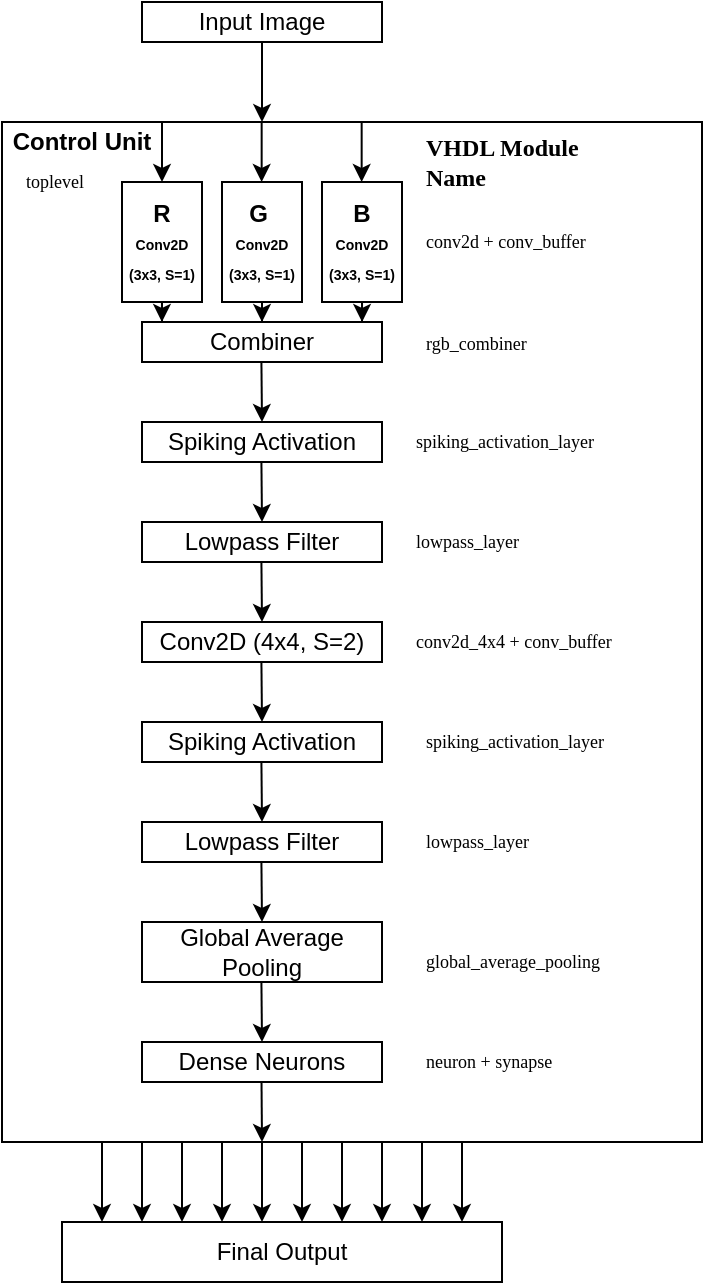 <mxfile version="15.3.8" type="device"><diagram id="MR3nG95VaQa8GtG0pBBc" name="Page-1"><mxGraphModel dx="1185" dy="718" grid="1" gridSize="10" guides="1" tooltips="1" connect="1" arrows="1" fold="1" page="1" pageScale="1" pageWidth="850" pageHeight="1100" math="0" shadow="0"><root><mxCell id="0"/><mxCell id="1" parent="0"/><mxCell id="bLe9Bwk8PLwWkuY0g4zp-1" value="" style="rounded=0;whiteSpace=wrap;html=1;" vertex="1" parent="1"><mxGeometry x="140" y="200" width="350" height="510" as="geometry"/></mxCell><mxCell id="bLe9Bwk8PLwWkuY0g4zp-3" value="Control Unit" style="text;html=1;strokeColor=none;fillColor=none;align=center;verticalAlign=middle;whiteSpace=wrap;rounded=0;fontStyle=1" vertex="1" parent="1"><mxGeometry x="140" y="200" width="80" height="20" as="geometry"/></mxCell><mxCell id="bLe9Bwk8PLwWkuY0g4zp-16" style="edgeStyle=orthogonalEdgeStyle;rounded=0;orthogonalLoop=1;jettySize=auto;html=1;entryX=0.083;entryY=0;entryDx=0;entryDy=0;entryPerimeter=0;" edge="1" parent="1" source="bLe9Bwk8PLwWkuY0g4zp-5" target="bLe9Bwk8PLwWkuY0g4zp-9"><mxGeometry relative="1" as="geometry"/></mxCell><mxCell id="bLe9Bwk8PLwWkuY0g4zp-5" value="R&lt;br&gt;&lt;font style=&quot;font-size: 7px&quot;&gt;Conv2D&lt;br&gt;(3x3, S=1)&lt;br&gt;&lt;/font&gt;" style="rounded=0;whiteSpace=wrap;html=1;fontStyle=1" vertex="1" parent="1"><mxGeometry x="200" y="230" width="40" height="60" as="geometry"/></mxCell><mxCell id="bLe9Bwk8PLwWkuY0g4zp-17" style="edgeStyle=orthogonalEdgeStyle;rounded=0;orthogonalLoop=1;jettySize=auto;html=1;entryX=0.5;entryY=0;entryDx=0;entryDy=0;" edge="1" parent="1" source="bLe9Bwk8PLwWkuY0g4zp-6" target="bLe9Bwk8PLwWkuY0g4zp-9"><mxGeometry relative="1" as="geometry"/></mxCell><mxCell id="bLe9Bwk8PLwWkuY0g4zp-6" value="G&amp;nbsp;&lt;br&gt;&lt;span style=&quot;font-size: 7px&quot;&gt;Conv2D&lt;/span&gt;&lt;br style=&quot;font-size: 7px&quot;&gt;&lt;span style=&quot;font-size: 7px&quot;&gt;(3x3, S=1)&lt;/span&gt;" style="rounded=0;whiteSpace=wrap;html=1;fontStyle=1" vertex="1" parent="1"><mxGeometry x="250" y="230" width="40" height="60" as="geometry"/></mxCell><mxCell id="bLe9Bwk8PLwWkuY0g4zp-18" style="edgeStyle=orthogonalEdgeStyle;rounded=0;orthogonalLoop=1;jettySize=auto;html=1;entryX=0.917;entryY=0;entryDx=0;entryDy=0;entryPerimeter=0;" edge="1" parent="1" source="bLe9Bwk8PLwWkuY0g4zp-7" target="bLe9Bwk8PLwWkuY0g4zp-9"><mxGeometry relative="1" as="geometry"/></mxCell><mxCell id="bLe9Bwk8PLwWkuY0g4zp-7" value="B&lt;br&gt;&lt;span style=&quot;font-size: 7px&quot;&gt;Conv2D&lt;/span&gt;&lt;br style=&quot;font-size: 7px&quot;&gt;&lt;span style=&quot;font-size: 7px&quot;&gt;(3x3, S=1)&lt;/span&gt;" style="rounded=0;whiteSpace=wrap;html=1;fontStyle=1" vertex="1" parent="1"><mxGeometry x="300" y="230" width="40" height="60" as="geometry"/></mxCell><mxCell id="bLe9Bwk8PLwWkuY0g4zp-9" value="Combiner" style="rounded=0;whiteSpace=wrap;html=1;" vertex="1" parent="1"><mxGeometry x="210" y="300" width="120" height="20" as="geometry"/></mxCell><mxCell id="bLe9Bwk8PLwWkuY0g4zp-11" value="" style="endArrow=classic;html=1;" edge="1" parent="1"><mxGeometry width="50" height="50" relative="1" as="geometry"><mxPoint x="269.71" y="320" as="sourcePoint"/><mxPoint x="270" y="350" as="targetPoint"/></mxGeometry></mxCell><mxCell id="bLe9Bwk8PLwWkuY0g4zp-13" value="" style="endArrow=classic;html=1;entryX=0.5;entryY=0;entryDx=0;entryDy=0;" edge="1" parent="1"><mxGeometry width="50" height="50" relative="1" as="geometry"><mxPoint x="220" y="200" as="sourcePoint"/><mxPoint x="220" y="230" as="targetPoint"/></mxGeometry></mxCell><mxCell id="bLe9Bwk8PLwWkuY0g4zp-14" value="" style="endArrow=classic;html=1;entryX=0.5;entryY=0;entryDx=0;entryDy=0;" edge="1" parent="1"><mxGeometry width="50" height="50" relative="1" as="geometry"><mxPoint x="269.83" y="200" as="sourcePoint"/><mxPoint x="269.83" y="230" as="targetPoint"/></mxGeometry></mxCell><mxCell id="bLe9Bwk8PLwWkuY0g4zp-15" value="" style="endArrow=classic;html=1;entryX=0.5;entryY=0;entryDx=0;entryDy=0;" edge="1" parent="1"><mxGeometry width="50" height="50" relative="1" as="geometry"><mxPoint x="319.83" y="200" as="sourcePoint"/><mxPoint x="319.83" y="230" as="targetPoint"/></mxGeometry></mxCell><mxCell id="bLe9Bwk8PLwWkuY0g4zp-19" value="Spiking Activation" style="rounded=0;whiteSpace=wrap;html=1;" vertex="1" parent="1"><mxGeometry x="210" y="350" width="120" height="20" as="geometry"/></mxCell><mxCell id="bLe9Bwk8PLwWkuY0g4zp-20" value="" style="endArrow=classic;html=1;" edge="1" parent="1"><mxGeometry width="50" height="50" relative="1" as="geometry"><mxPoint x="269.71" y="370" as="sourcePoint"/><mxPoint x="270" y="400" as="targetPoint"/></mxGeometry></mxCell><mxCell id="bLe9Bwk8PLwWkuY0g4zp-21" value="Lowpass Filter" style="rounded=0;whiteSpace=wrap;html=1;" vertex="1" parent="1"><mxGeometry x="210" y="400" width="120" height="20" as="geometry"/></mxCell><mxCell id="bLe9Bwk8PLwWkuY0g4zp-22" value="" style="endArrow=classic;html=1;" edge="1" parent="1"><mxGeometry width="50" height="50" relative="1" as="geometry"><mxPoint x="269.71" y="420" as="sourcePoint"/><mxPoint x="270" y="450" as="targetPoint"/></mxGeometry></mxCell><mxCell id="bLe9Bwk8PLwWkuY0g4zp-23" value="Conv2D (4x4, S=2)" style="rounded=0;whiteSpace=wrap;html=1;" vertex="1" parent="1"><mxGeometry x="210" y="450" width="120" height="20" as="geometry"/></mxCell><mxCell id="bLe9Bwk8PLwWkuY0g4zp-24" value="" style="endArrow=classic;html=1;" edge="1" parent="1"><mxGeometry width="50" height="50" relative="1" as="geometry"><mxPoint x="269.71" y="470" as="sourcePoint"/><mxPoint x="270" y="500" as="targetPoint"/></mxGeometry></mxCell><mxCell id="bLe9Bwk8PLwWkuY0g4zp-25" value="Spiking Activation" style="rounded=0;whiteSpace=wrap;html=1;" vertex="1" parent="1"><mxGeometry x="210" y="500" width="120" height="20" as="geometry"/></mxCell><mxCell id="bLe9Bwk8PLwWkuY0g4zp-26" value="" style="endArrow=classic;html=1;" edge="1" parent="1"><mxGeometry width="50" height="50" relative="1" as="geometry"><mxPoint x="269.71" y="520" as="sourcePoint"/><mxPoint x="270" y="550" as="targetPoint"/></mxGeometry></mxCell><mxCell id="bLe9Bwk8PLwWkuY0g4zp-27" value="Lowpass Filter" style="rounded=0;whiteSpace=wrap;html=1;" vertex="1" parent="1"><mxGeometry x="210" y="550" width="120" height="20" as="geometry"/></mxCell><mxCell id="bLe9Bwk8PLwWkuY0g4zp-28" value="" style="endArrow=classic;html=1;" edge="1" parent="1"><mxGeometry width="50" height="50" relative="1" as="geometry"><mxPoint x="269.71" y="570" as="sourcePoint"/><mxPoint x="270" y="600" as="targetPoint"/></mxGeometry></mxCell><mxCell id="bLe9Bwk8PLwWkuY0g4zp-29" value="Global Average Pooling" style="rounded=0;whiteSpace=wrap;html=1;" vertex="1" parent="1"><mxGeometry x="210" y="600" width="120" height="30" as="geometry"/></mxCell><mxCell id="bLe9Bwk8PLwWkuY0g4zp-30" value="" style="endArrow=classic;html=1;" edge="1" parent="1"><mxGeometry width="50" height="50" relative="1" as="geometry"><mxPoint x="269.71" y="630" as="sourcePoint"/><mxPoint x="270" y="660" as="targetPoint"/></mxGeometry></mxCell><mxCell id="bLe9Bwk8PLwWkuY0g4zp-31" value="Dense Neurons" style="rounded=0;whiteSpace=wrap;html=1;" vertex="1" parent="1"><mxGeometry x="210" y="660" width="120" height="20" as="geometry"/></mxCell><mxCell id="bLe9Bwk8PLwWkuY0g4zp-32" value="" style="endArrow=classic;html=1;" edge="1" parent="1"><mxGeometry width="50" height="50" relative="1" as="geometry"><mxPoint x="250" y="710" as="sourcePoint"/><mxPoint x="250" y="750" as="targetPoint"/></mxGeometry></mxCell><mxCell id="bLe9Bwk8PLwWkuY0g4zp-33" value="" style="endArrow=classic;html=1;" edge="1" parent="1"><mxGeometry width="50" height="50" relative="1" as="geometry"><mxPoint x="269.76" y="680" as="sourcePoint"/><mxPoint x="270" y="710" as="targetPoint"/></mxGeometry></mxCell><mxCell id="bLe9Bwk8PLwWkuY0g4zp-34" value="" style="endArrow=classic;html=1;" edge="1" parent="1"><mxGeometry width="50" height="50" relative="1" as="geometry"><mxPoint x="210" y="710" as="sourcePoint"/><mxPoint x="210" y="750" as="targetPoint"/></mxGeometry></mxCell><mxCell id="bLe9Bwk8PLwWkuY0g4zp-35" value="" style="endArrow=classic;html=1;" edge="1" parent="1"><mxGeometry width="50" height="50" relative="1" as="geometry"><mxPoint x="230" y="710" as="sourcePoint"/><mxPoint x="230" y="750" as="targetPoint"/></mxGeometry></mxCell><mxCell id="bLe9Bwk8PLwWkuY0g4zp-36" value="" style="endArrow=classic;html=1;" edge="1" parent="1"><mxGeometry width="50" height="50" relative="1" as="geometry"><mxPoint x="310" y="710" as="sourcePoint"/><mxPoint x="310" y="750" as="targetPoint"/></mxGeometry></mxCell><mxCell id="bLe9Bwk8PLwWkuY0g4zp-37" value="" style="endArrow=classic;html=1;" edge="1" parent="1"><mxGeometry width="50" height="50" relative="1" as="geometry"><mxPoint x="270" y="710" as="sourcePoint"/><mxPoint x="270" y="750" as="targetPoint"/></mxGeometry></mxCell><mxCell id="bLe9Bwk8PLwWkuY0g4zp-38" value="" style="endArrow=classic;html=1;" edge="1" parent="1"><mxGeometry width="50" height="50" relative="1" as="geometry"><mxPoint x="290" y="710" as="sourcePoint"/><mxPoint x="290" y="750" as="targetPoint"/></mxGeometry></mxCell><mxCell id="bLe9Bwk8PLwWkuY0g4zp-39" value="" style="endArrow=classic;html=1;" edge="1" parent="1"><mxGeometry width="50" height="50" relative="1" as="geometry"><mxPoint x="370.0" y="710" as="sourcePoint"/><mxPoint x="370.0" y="750" as="targetPoint"/></mxGeometry></mxCell><mxCell id="bLe9Bwk8PLwWkuY0g4zp-40" value="" style="endArrow=classic;html=1;" edge="1" parent="1"><mxGeometry width="50" height="50" relative="1" as="geometry"><mxPoint x="330" y="710" as="sourcePoint"/><mxPoint x="330" y="750" as="targetPoint"/></mxGeometry></mxCell><mxCell id="bLe9Bwk8PLwWkuY0g4zp-41" value="" style="endArrow=classic;html=1;" edge="1" parent="1"><mxGeometry width="50" height="50" relative="1" as="geometry"><mxPoint x="350" y="710" as="sourcePoint"/><mxPoint x="350" y="750" as="targetPoint"/></mxGeometry></mxCell><mxCell id="bLe9Bwk8PLwWkuY0g4zp-42" value="" style="endArrow=classic;html=1;" edge="1" parent="1"><mxGeometry width="50" height="50" relative="1" as="geometry"><mxPoint x="190" y="710" as="sourcePoint"/><mxPoint x="190" y="750" as="targetPoint"/></mxGeometry></mxCell><mxCell id="bLe9Bwk8PLwWkuY0g4zp-43" value="Final Output" style="rounded=0;whiteSpace=wrap;html=1;" vertex="1" parent="1"><mxGeometry x="170" y="750" width="220" height="30" as="geometry"/></mxCell><mxCell id="bLe9Bwk8PLwWkuY0g4zp-44" value="&lt;font face=&quot;Lucida Console&quot; style=&quot;font-style: normal ; font-size: 9px&quot;&gt;conv2d + conv_buffer&lt;/font&gt;" style="text;html=1;strokeColor=none;fillColor=none;align=left;verticalAlign=middle;whiteSpace=wrap;rounded=0;fontStyle=2;fontSize=9;" vertex="1" parent="1"><mxGeometry x="350" y="250" width="120" height="20" as="geometry"/></mxCell><mxCell id="bLe9Bwk8PLwWkuY0g4zp-45" value="&lt;font face=&quot;Lucida Console&quot; style=&quot;font-style: normal ; font-size: 9px&quot;&gt;rgb_combiner&lt;/font&gt;" style="text;html=1;strokeColor=none;fillColor=none;align=left;verticalAlign=middle;whiteSpace=wrap;rounded=0;fontStyle=2" vertex="1" parent="1"><mxGeometry x="350" y="300" width="50" height="20" as="geometry"/></mxCell><mxCell id="bLe9Bwk8PLwWkuY0g4zp-46" value="&lt;font face=&quot;Lucida Console&quot; style=&quot;font-style: normal ; font-size: 9px&quot;&gt;spiking_activation_layer&lt;/font&gt;" style="text;html=1;strokeColor=none;fillColor=none;align=left;verticalAlign=middle;whiteSpace=wrap;rounded=0;fontStyle=2;fontSize=9;" vertex="1" parent="1"><mxGeometry x="345" y="350" width="40" height="20" as="geometry"/></mxCell><mxCell id="bLe9Bwk8PLwWkuY0g4zp-48" value="" style="endArrow=classic;html=1;entryX=0.5;entryY=0;entryDx=0;entryDy=0;" edge="1" parent="1"><mxGeometry width="50" height="50" relative="1" as="geometry"><mxPoint x="270" y="150" as="sourcePoint"/><mxPoint x="270" y="200" as="targetPoint"/></mxGeometry></mxCell><mxCell id="bLe9Bwk8PLwWkuY0g4zp-49" value="&lt;font face=&quot;Lucida Console&quot; style=&quot;font-style: normal ; font-size: 9px&quot;&gt;lowpass_layer&lt;/font&gt;" style="text;html=1;strokeColor=none;fillColor=none;align=left;verticalAlign=middle;whiteSpace=wrap;rounded=0;fontStyle=2;fontSize=9;" vertex="1" parent="1"><mxGeometry x="345" y="400" width="40" height="20" as="geometry"/></mxCell><mxCell id="bLe9Bwk8PLwWkuY0g4zp-50" value="&lt;font face=&quot;Lucida Console&quot; style=&quot;font-style: normal ; font-size: 9px&quot;&gt;conv2d_4x4 + conv_buffer&lt;/font&gt;" style="text;html=1;strokeColor=none;fillColor=none;align=left;verticalAlign=middle;whiteSpace=wrap;rounded=0;fontStyle=2;fontSize=9;" vertex="1" parent="1"><mxGeometry x="345" y="450" width="135" height="20" as="geometry"/></mxCell><mxCell id="bLe9Bwk8PLwWkuY0g4zp-51" value="&lt;font face=&quot;Lucida Console&quot; style=&quot;font-style: normal ; font-size: 9px&quot;&gt;spiking_activation_layer&lt;/font&gt;" style="text;html=1;strokeColor=none;fillColor=none;align=left;verticalAlign=middle;whiteSpace=wrap;rounded=0;fontStyle=2;fontSize=9;" vertex="1" parent="1"><mxGeometry x="350" y="500" width="40" height="20" as="geometry"/></mxCell><mxCell id="bLe9Bwk8PLwWkuY0g4zp-52" value="&lt;font face=&quot;Lucida Console&quot; style=&quot;font-style: normal ; font-size: 9px&quot;&gt;lowpass_layer&lt;/font&gt;" style="text;html=1;strokeColor=none;fillColor=none;align=left;verticalAlign=middle;whiteSpace=wrap;rounded=0;fontStyle=2;fontSize=9;" vertex="1" parent="1"><mxGeometry x="350" y="550" width="40" height="20" as="geometry"/></mxCell><mxCell id="bLe9Bwk8PLwWkuY0g4zp-53" value="&lt;font face=&quot;Lucida Console&quot; style=&quot;font-style: normal ; font-size: 9px&quot;&gt;global_average_pooling&lt;/font&gt;" style="text;html=1;strokeColor=none;fillColor=none;align=left;verticalAlign=middle;whiteSpace=wrap;rounded=0;fontStyle=2;fontSize=9;" vertex="1" parent="1"><mxGeometry x="350" y="610" width="40" height="20" as="geometry"/></mxCell><mxCell id="bLe9Bwk8PLwWkuY0g4zp-54" value="&lt;font face=&quot;Lucida Console&quot; style=&quot;font-style: normal ; font-size: 9px&quot;&gt;neuron + synapse&lt;/font&gt;" style="text;html=1;strokeColor=none;fillColor=none;align=left;verticalAlign=middle;whiteSpace=wrap;rounded=0;fontStyle=2;fontSize=9;" vertex="1" parent="1"><mxGeometry x="350" y="660" width="130" height="20" as="geometry"/></mxCell><mxCell id="bLe9Bwk8PLwWkuY0g4zp-55" value="&lt;font face=&quot;Lucida Console&quot; style=&quot;font-style: normal; font-size: 12px;&quot;&gt;VHDL Module Name&lt;/font&gt;" style="text;html=1;strokeColor=none;fillColor=none;align=left;verticalAlign=middle;whiteSpace=wrap;rounded=0;fontStyle=3;fontSize=12;" vertex="1" parent="1"><mxGeometry x="350" y="210" width="100" height="20" as="geometry"/></mxCell><mxCell id="bLe9Bwk8PLwWkuY0g4zp-56" value="&lt;font face=&quot;Lucida Console&quot; style=&quot;font-style: normal ; font-size: 9px&quot;&gt;toplevel&lt;/font&gt;" style="text;html=1;strokeColor=none;fillColor=none;align=left;verticalAlign=middle;whiteSpace=wrap;rounded=0;fontStyle=2;fontSize=9;" vertex="1" parent="1"><mxGeometry x="150" y="220" width="50" height="20" as="geometry"/></mxCell><mxCell id="bLe9Bwk8PLwWkuY0g4zp-60" value="Input Image" style="rounded=0;whiteSpace=wrap;html=1;fontSize=12;align=center;" vertex="1" parent="1"><mxGeometry x="210" y="140" width="120" height="20" as="geometry"/></mxCell></root></mxGraphModel></diagram></mxfile>